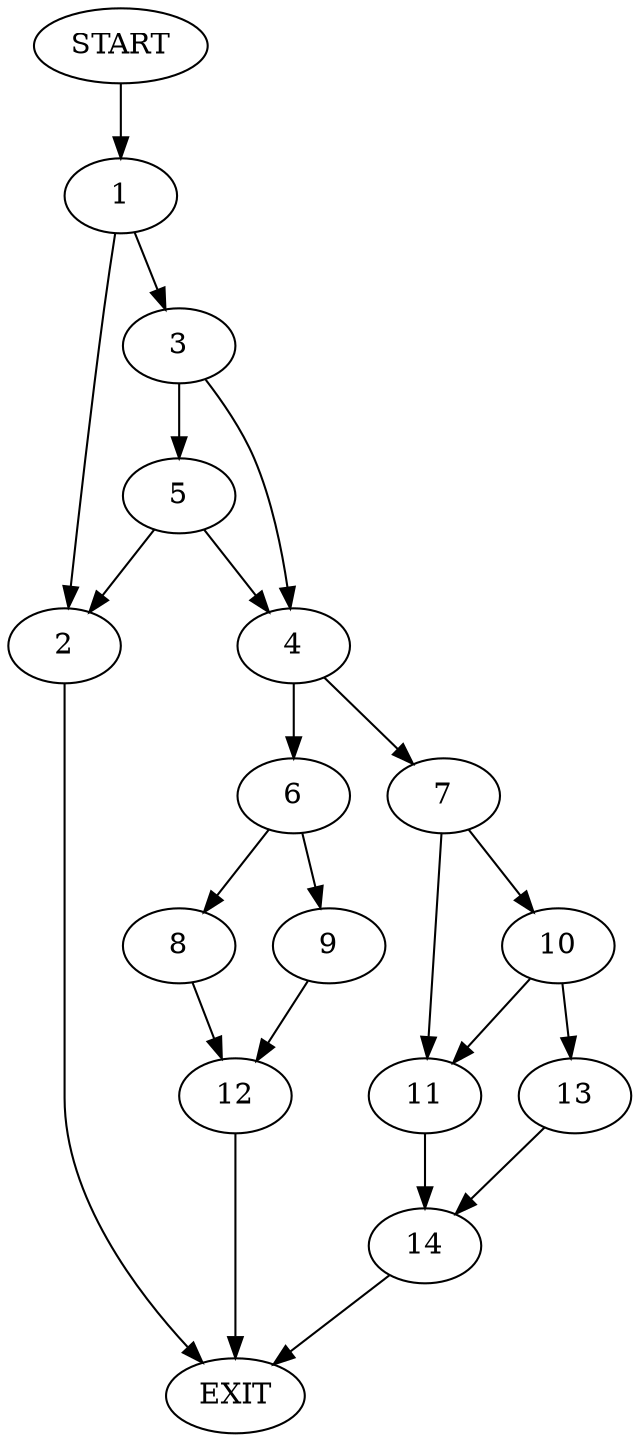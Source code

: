 digraph {
0 [label="START"]
15 [label="EXIT"]
0 -> 1
1 -> 2
1 -> 3
3 -> 4
3 -> 5
2 -> 15
5 -> 2
5 -> 4
4 -> 6
4 -> 7
6 -> 8
6 -> 9
7 -> 10
7 -> 11
9 -> 12
8 -> 12
12 -> 15
10 -> 11
10 -> 13
11 -> 14
13 -> 14
14 -> 15
}
